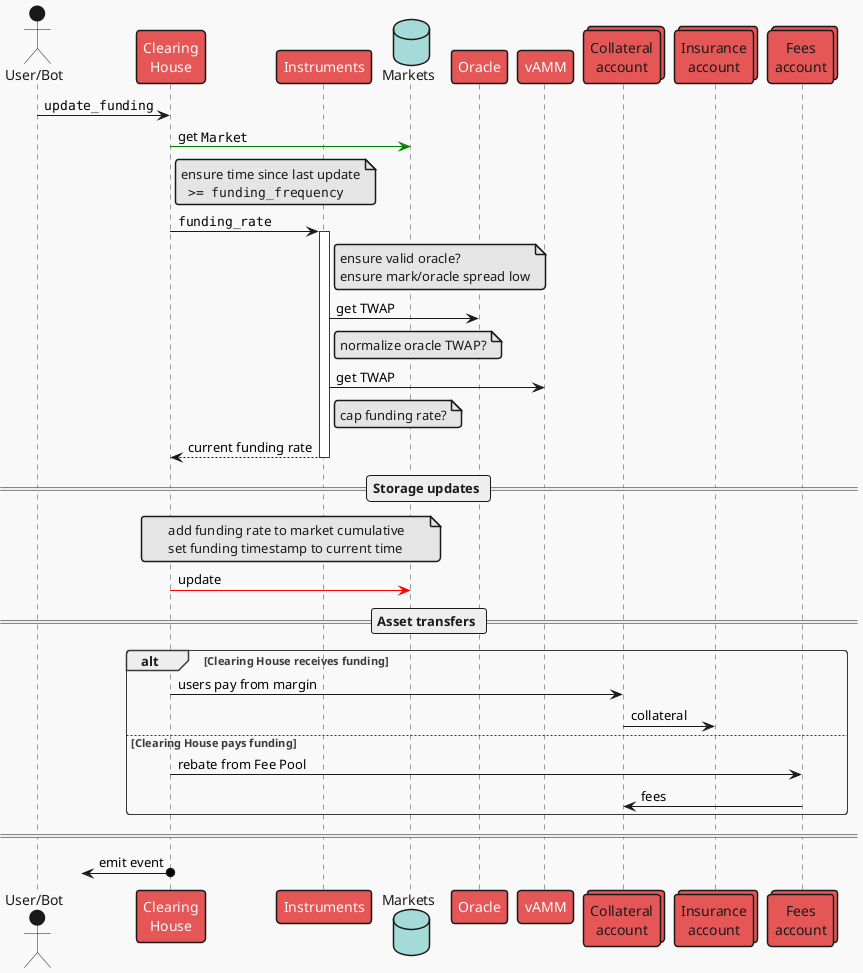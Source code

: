@startuml update_funding
!theme mars

actor "User/Bot" as user
participant "Clearing\nHouse" as ch
participant "Instruments" as inst
database "Markets" as mkts
participant "Oracle" as oracle
participant "vAMM" as vamm
collections "Collateral\naccount" as vault
collections "Insurance\naccount" as insurance
collections "Fees\naccount" as fees

user -> ch : ""update_funding""

ch -[#green]> mkts : get ""Market""

note right ch
ensure time since last update
  "">= funding_frequency""
end note

ch -> inst ++: ""funding_rate""
note right inst
ensure valid oracle?
ensure mark/oracle spread low
end note
inst -> oracle : get TWAP
note right inst
normalize oracle TWAP?
end note
inst -> vamm : get TWAP
note right inst
cap funding rate?
end note
return current funding rate

== Storage updates ==

note over ch, mkts
add funding rate to market cumulative
set funding timestamp to current time
end note
ch -[#red]> mkts : update

== Asset transfers ==

alt Clearing House receives funding
    ch -> vault : users pay from margin
    vault -> insurance : collateral
else Clearing House pays funding
    ch -> fees : rebate from Fee Pool
    fees -> vault : fees
end

====

?<-o ch : emit event

@enduml
